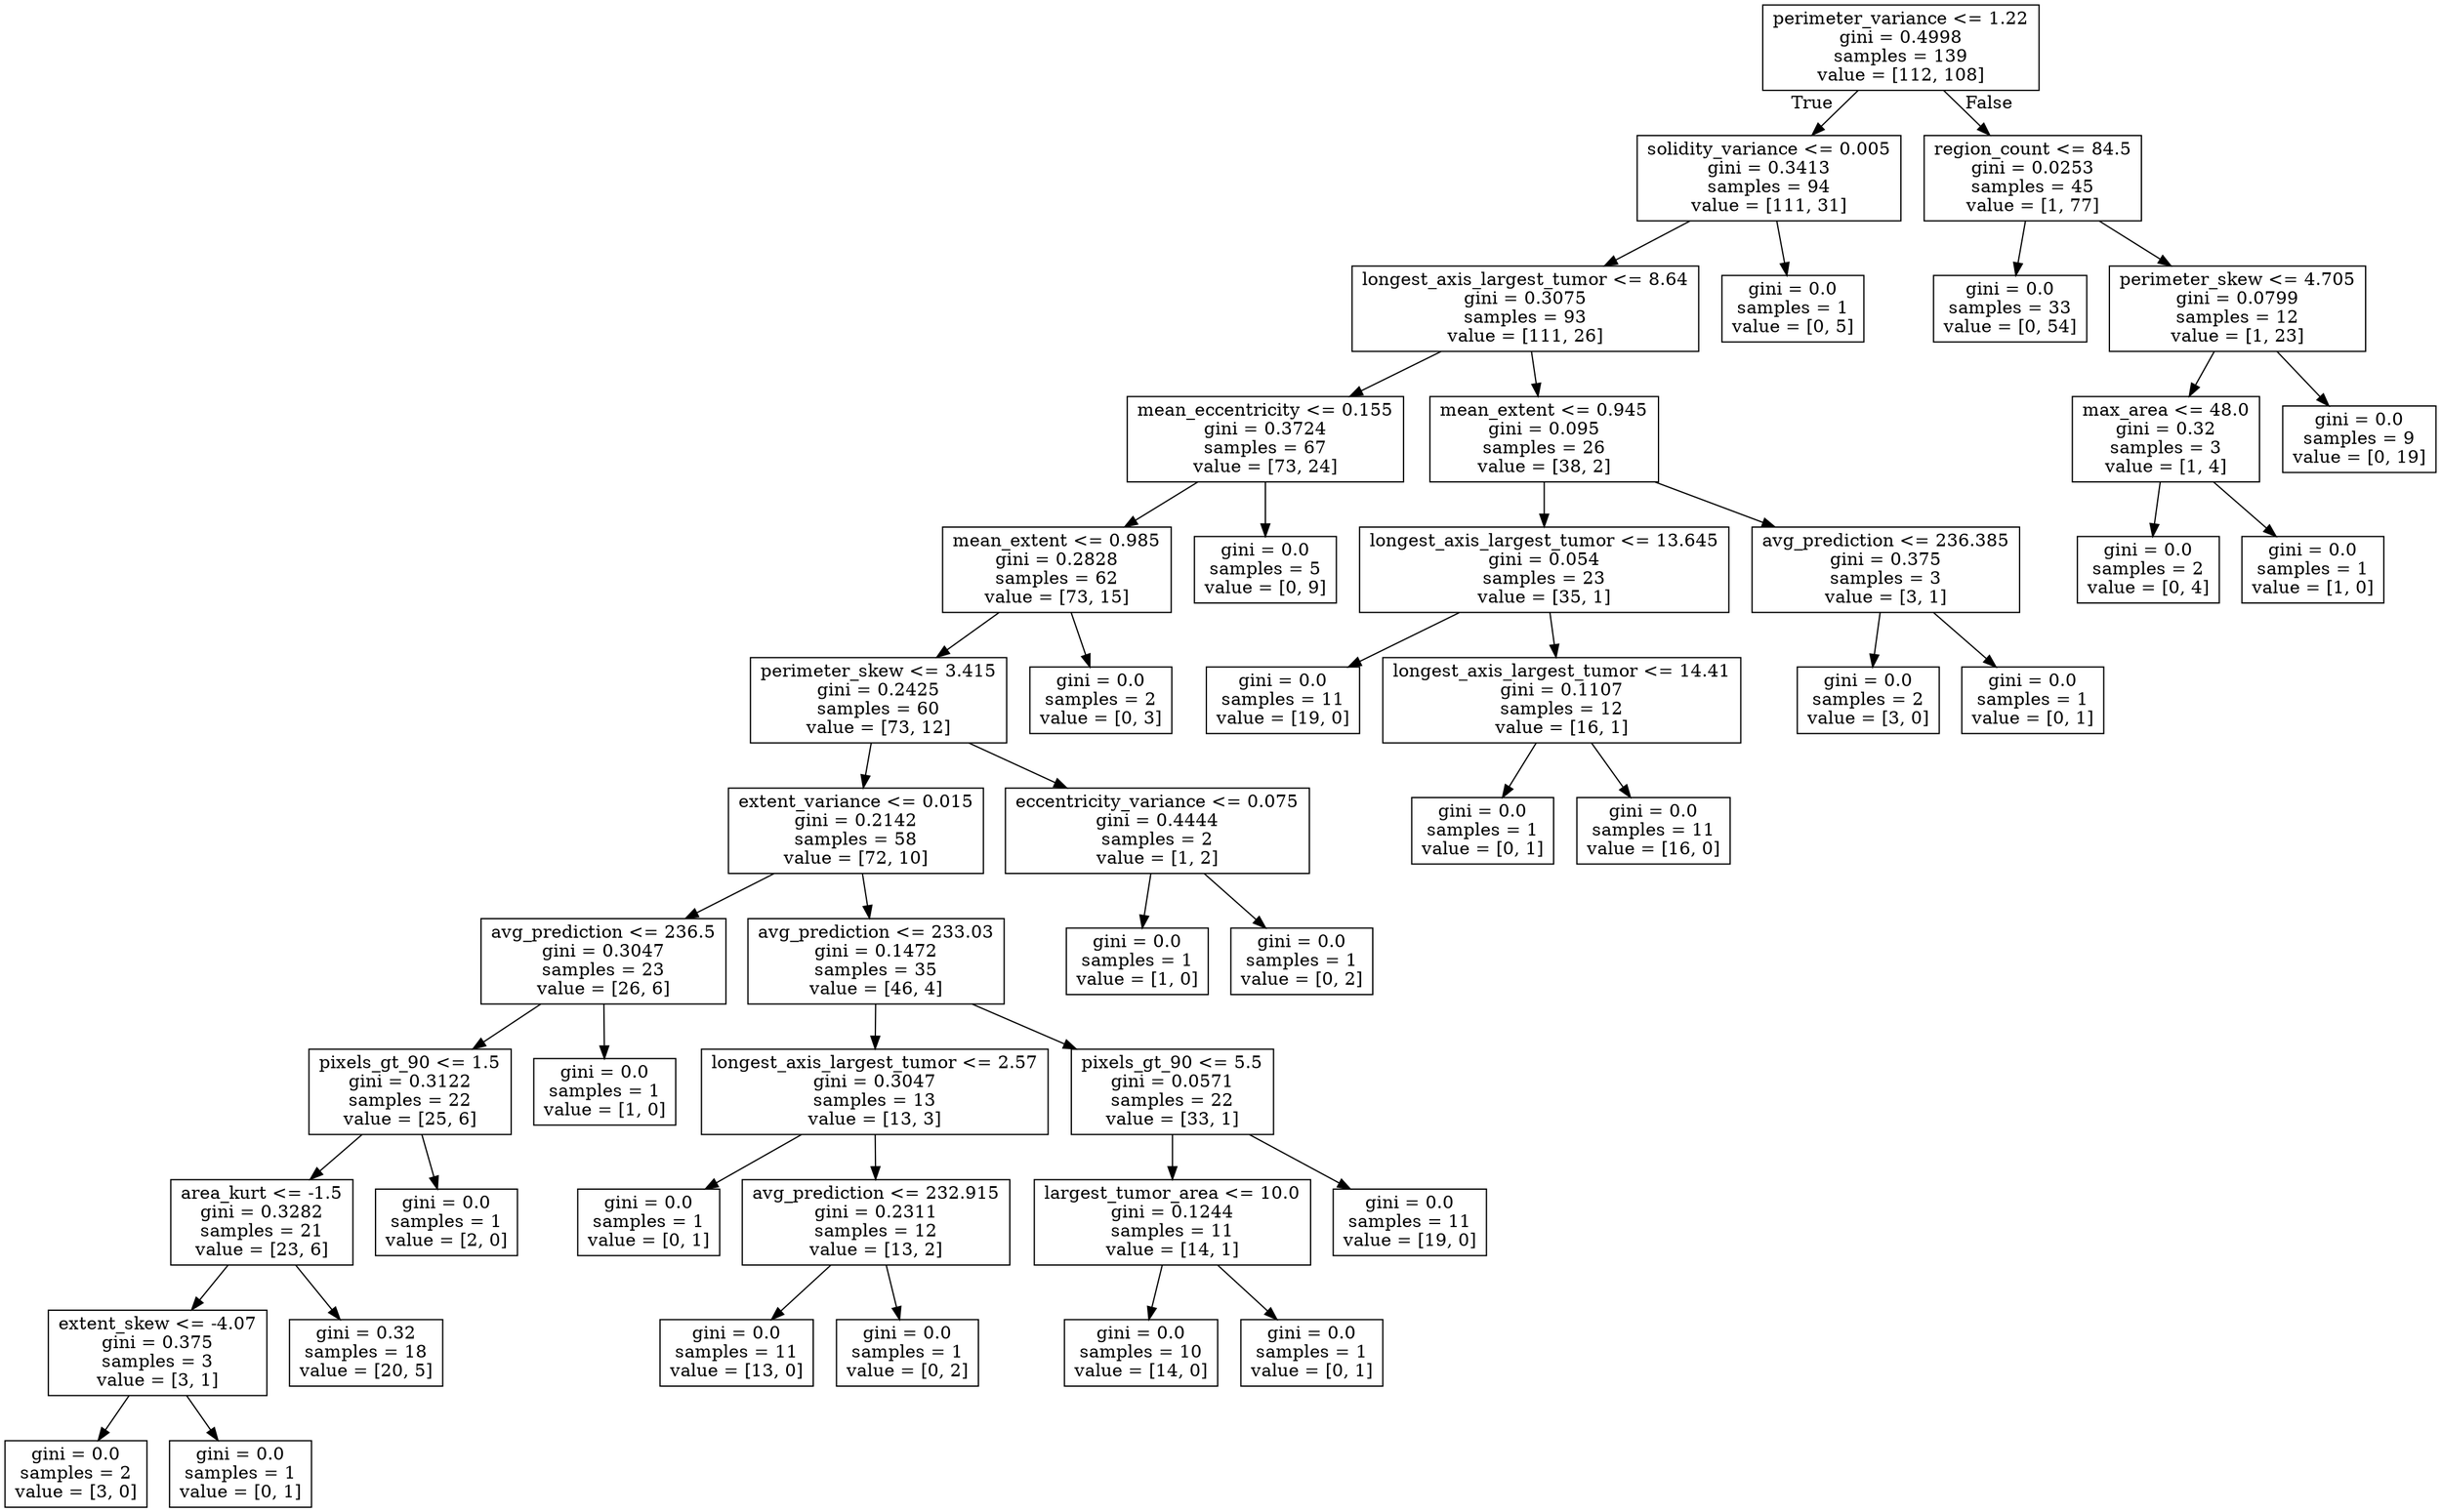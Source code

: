 digraph Tree {
node [shape=box] ;
0 [label="perimeter_variance <= 1.22\ngini = 0.4998\nsamples = 139\nvalue = [112, 108]"] ;
1 [label="solidity_variance <= 0.005\ngini = 0.3413\nsamples = 94\nvalue = [111, 31]"] ;
0 -> 1 [labeldistance=2.5, labelangle=45, headlabel="True"] ;
2 [label="longest_axis_largest_tumor <= 8.64\ngini = 0.3075\nsamples = 93\nvalue = [111, 26]"] ;
1 -> 2 ;
3 [label="mean_eccentricity <= 0.155\ngini = 0.3724\nsamples = 67\nvalue = [73, 24]"] ;
2 -> 3 ;
4 [label="mean_extent <= 0.985\ngini = 0.2828\nsamples = 62\nvalue = [73, 15]"] ;
3 -> 4 ;
5 [label="perimeter_skew <= 3.415\ngini = 0.2425\nsamples = 60\nvalue = [73, 12]"] ;
4 -> 5 ;
6 [label="extent_variance <= 0.015\ngini = 0.2142\nsamples = 58\nvalue = [72, 10]"] ;
5 -> 6 ;
7 [label="avg_prediction <= 236.5\ngini = 0.3047\nsamples = 23\nvalue = [26, 6]"] ;
6 -> 7 ;
8 [label="pixels_gt_90 <= 1.5\ngini = 0.3122\nsamples = 22\nvalue = [25, 6]"] ;
7 -> 8 ;
9 [label="area_kurt <= -1.5\ngini = 0.3282\nsamples = 21\nvalue = [23, 6]"] ;
8 -> 9 ;
10 [label="extent_skew <= -4.07\ngini = 0.375\nsamples = 3\nvalue = [3, 1]"] ;
9 -> 10 ;
11 [label="gini = 0.0\nsamples = 2\nvalue = [3, 0]"] ;
10 -> 11 ;
12 [label="gini = 0.0\nsamples = 1\nvalue = [0, 1]"] ;
10 -> 12 ;
13 [label="gini = 0.32\nsamples = 18\nvalue = [20, 5]"] ;
9 -> 13 ;
14 [label="gini = 0.0\nsamples = 1\nvalue = [2, 0]"] ;
8 -> 14 ;
15 [label="gini = 0.0\nsamples = 1\nvalue = [1, 0]"] ;
7 -> 15 ;
16 [label="avg_prediction <= 233.03\ngini = 0.1472\nsamples = 35\nvalue = [46, 4]"] ;
6 -> 16 ;
17 [label="longest_axis_largest_tumor <= 2.57\ngini = 0.3047\nsamples = 13\nvalue = [13, 3]"] ;
16 -> 17 ;
18 [label="gini = 0.0\nsamples = 1\nvalue = [0, 1]"] ;
17 -> 18 ;
19 [label="avg_prediction <= 232.915\ngini = 0.2311\nsamples = 12\nvalue = [13, 2]"] ;
17 -> 19 ;
20 [label="gini = 0.0\nsamples = 11\nvalue = [13, 0]"] ;
19 -> 20 ;
21 [label="gini = 0.0\nsamples = 1\nvalue = [0, 2]"] ;
19 -> 21 ;
22 [label="pixels_gt_90 <= 5.5\ngini = 0.0571\nsamples = 22\nvalue = [33, 1]"] ;
16 -> 22 ;
23 [label="largest_tumor_area <= 10.0\ngini = 0.1244\nsamples = 11\nvalue = [14, 1]"] ;
22 -> 23 ;
24 [label="gini = 0.0\nsamples = 10\nvalue = [14, 0]"] ;
23 -> 24 ;
25 [label="gini = 0.0\nsamples = 1\nvalue = [0, 1]"] ;
23 -> 25 ;
26 [label="gini = 0.0\nsamples = 11\nvalue = [19, 0]"] ;
22 -> 26 ;
27 [label="eccentricity_variance <= 0.075\ngini = 0.4444\nsamples = 2\nvalue = [1, 2]"] ;
5 -> 27 ;
28 [label="gini = 0.0\nsamples = 1\nvalue = [1, 0]"] ;
27 -> 28 ;
29 [label="gini = 0.0\nsamples = 1\nvalue = [0, 2]"] ;
27 -> 29 ;
30 [label="gini = 0.0\nsamples = 2\nvalue = [0, 3]"] ;
4 -> 30 ;
31 [label="gini = 0.0\nsamples = 5\nvalue = [0, 9]"] ;
3 -> 31 ;
32 [label="mean_extent <= 0.945\ngini = 0.095\nsamples = 26\nvalue = [38, 2]"] ;
2 -> 32 ;
33 [label="longest_axis_largest_tumor <= 13.645\ngini = 0.054\nsamples = 23\nvalue = [35, 1]"] ;
32 -> 33 ;
34 [label="gini = 0.0\nsamples = 11\nvalue = [19, 0]"] ;
33 -> 34 ;
35 [label="longest_axis_largest_tumor <= 14.41\ngini = 0.1107\nsamples = 12\nvalue = [16, 1]"] ;
33 -> 35 ;
36 [label="gini = 0.0\nsamples = 1\nvalue = [0, 1]"] ;
35 -> 36 ;
37 [label="gini = 0.0\nsamples = 11\nvalue = [16, 0]"] ;
35 -> 37 ;
38 [label="avg_prediction <= 236.385\ngini = 0.375\nsamples = 3\nvalue = [3, 1]"] ;
32 -> 38 ;
39 [label="gini = 0.0\nsamples = 2\nvalue = [3, 0]"] ;
38 -> 39 ;
40 [label="gini = 0.0\nsamples = 1\nvalue = [0, 1]"] ;
38 -> 40 ;
41 [label="gini = 0.0\nsamples = 1\nvalue = [0, 5]"] ;
1 -> 41 ;
42 [label="region_count <= 84.5\ngini = 0.0253\nsamples = 45\nvalue = [1, 77]"] ;
0 -> 42 [labeldistance=2.5, labelangle=-45, headlabel="False"] ;
43 [label="gini = 0.0\nsamples = 33\nvalue = [0, 54]"] ;
42 -> 43 ;
44 [label="perimeter_skew <= 4.705\ngini = 0.0799\nsamples = 12\nvalue = [1, 23]"] ;
42 -> 44 ;
45 [label="max_area <= 48.0\ngini = 0.32\nsamples = 3\nvalue = [1, 4]"] ;
44 -> 45 ;
46 [label="gini = 0.0\nsamples = 2\nvalue = [0, 4]"] ;
45 -> 46 ;
47 [label="gini = 0.0\nsamples = 1\nvalue = [1, 0]"] ;
45 -> 47 ;
48 [label="gini = 0.0\nsamples = 9\nvalue = [0, 19]"] ;
44 -> 48 ;
}